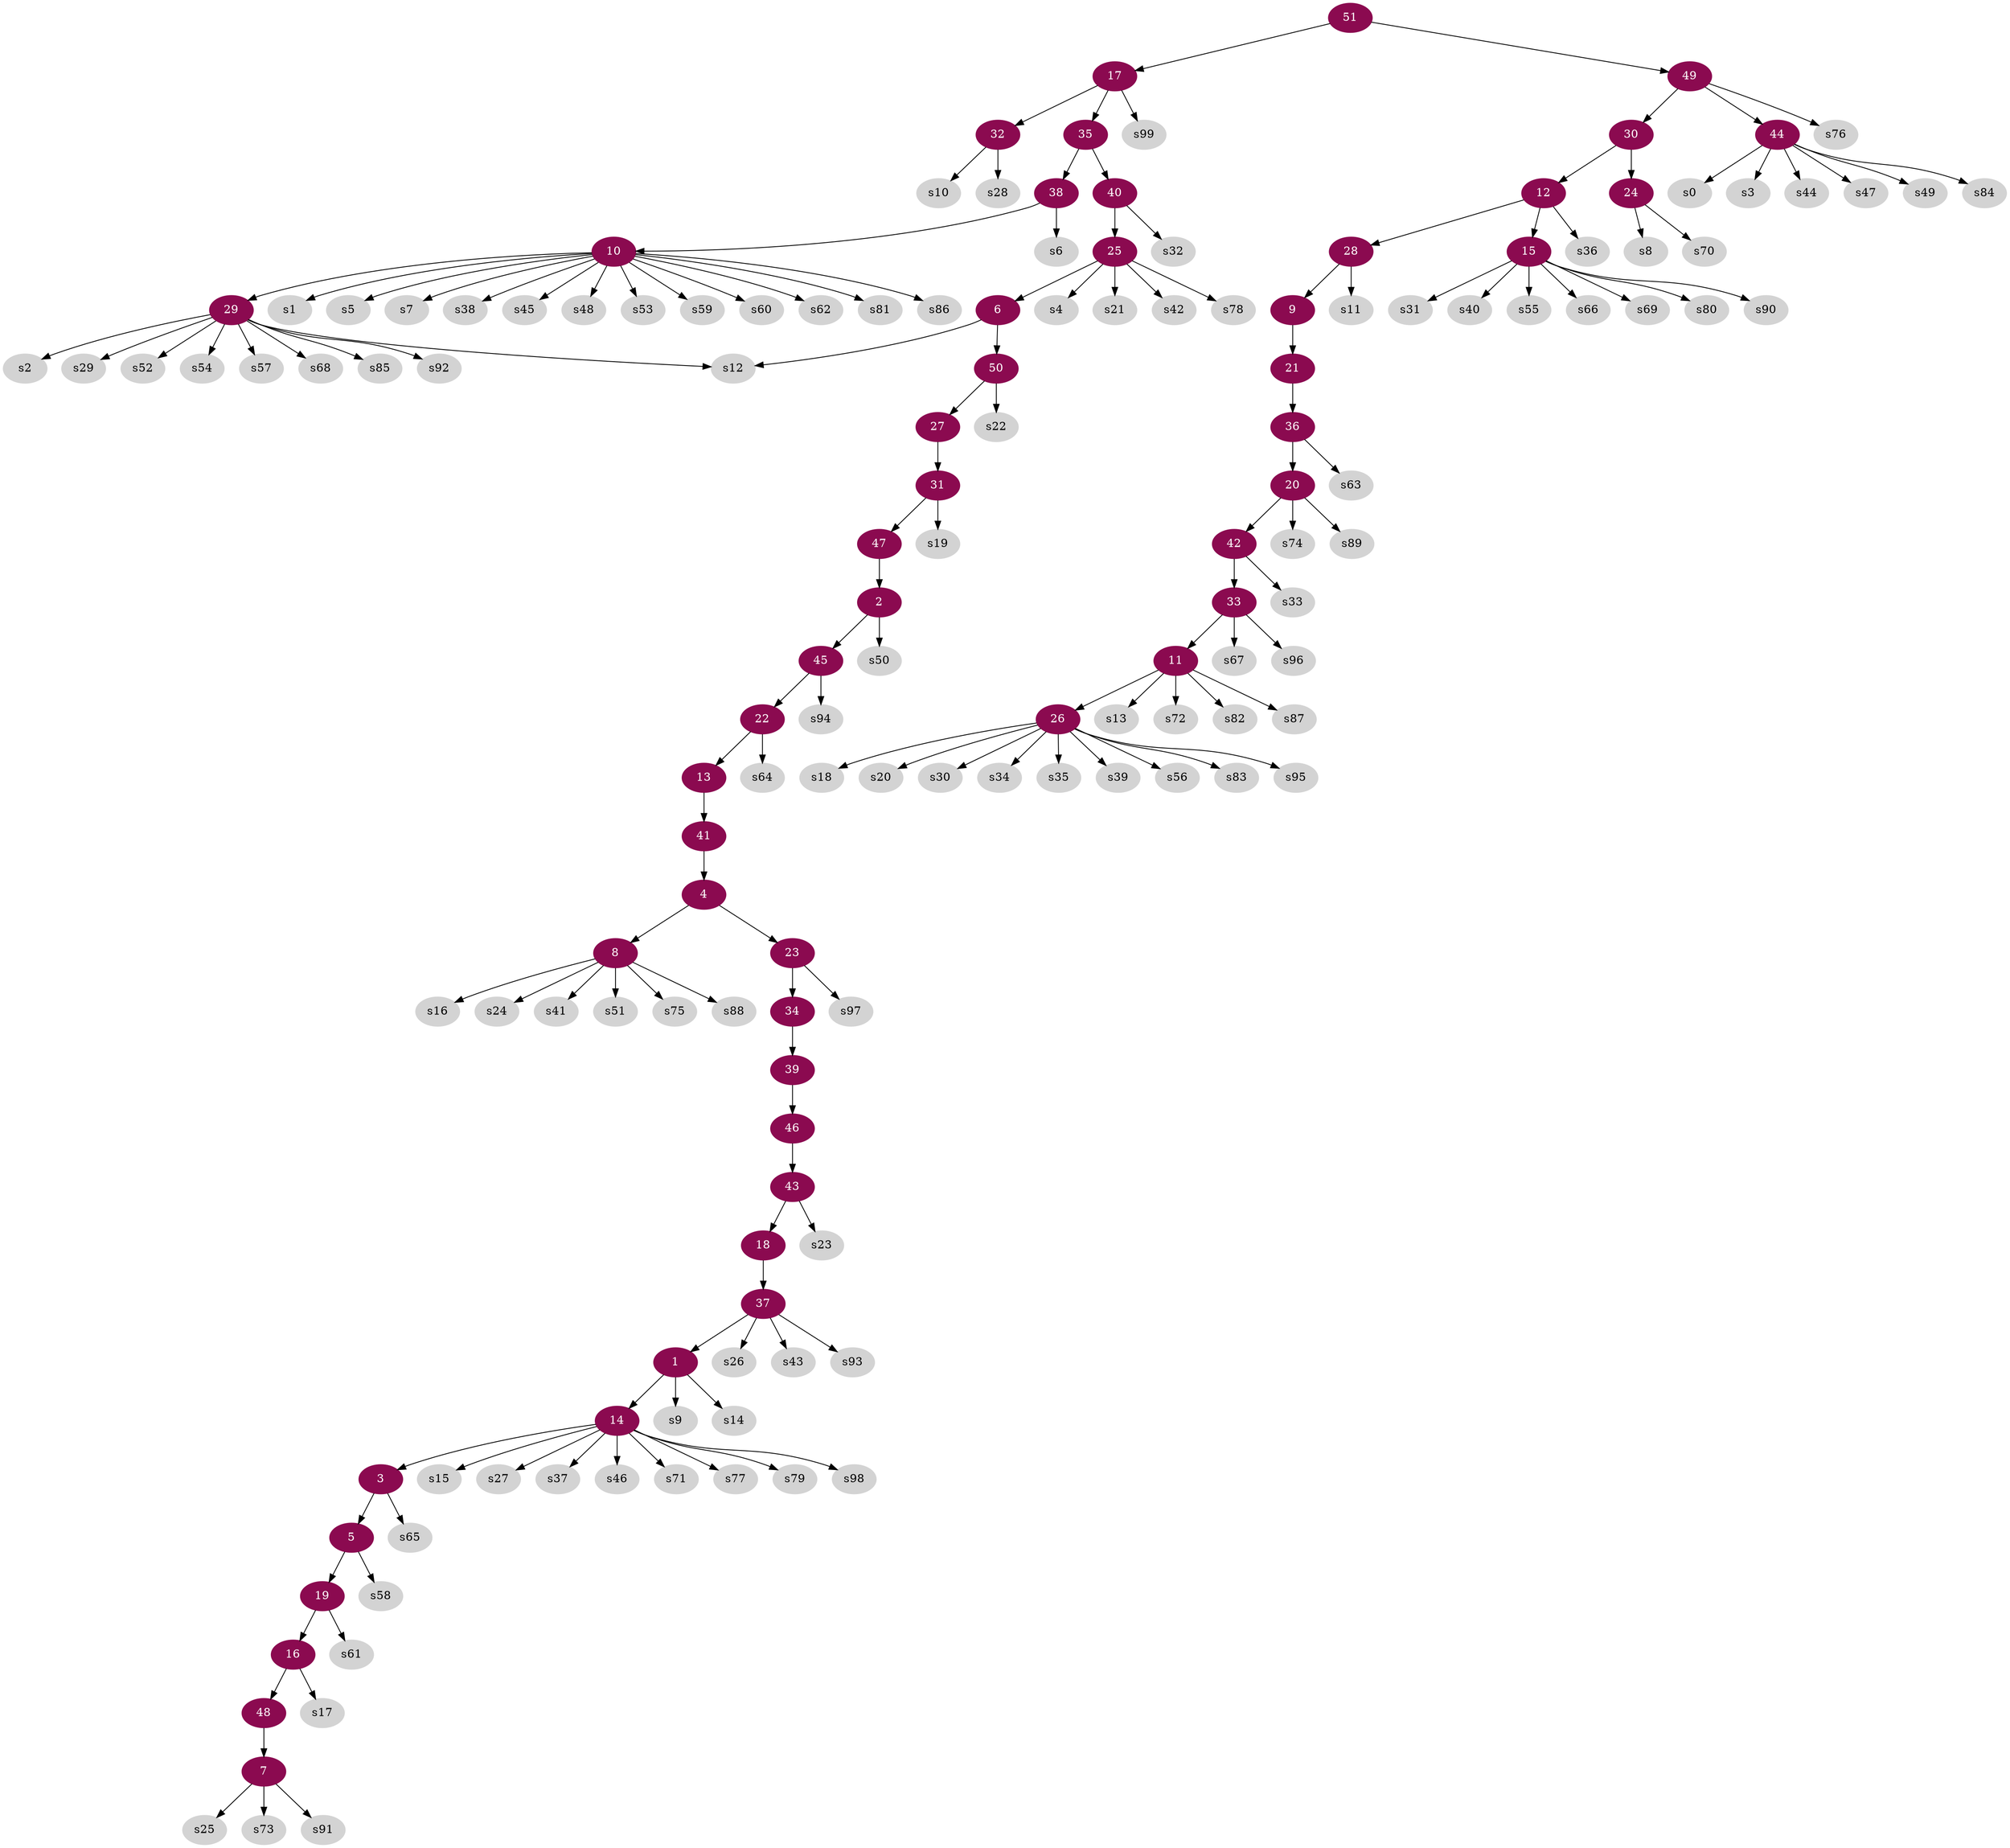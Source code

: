 digraph G {
node [color=deeppink4, style=filled, fontcolor=white];
37 -> 1;
47 -> 2;
14 -> 3;
41 -> 4;
3 -> 5;
25 -> 6;
48 -> 7;
4 -> 8;
28 -> 9;
38 -> 10;
33 -> 11;
30 -> 12;
22 -> 13;
1 -> 14;
12 -> 15;
19 -> 16;
51 -> 17;
43 -> 18;
5 -> 19;
36 -> 20;
9 -> 21;
45 -> 22;
4 -> 23;
30 -> 24;
40 -> 25;
11 -> 26;
50 -> 27;
12 -> 28;
10 -> 29;
49 -> 30;
27 -> 31;
17 -> 32;
42 -> 33;
23 -> 34;
17 -> 35;
21 -> 36;
18 -> 37;
35 -> 38;
34 -> 39;
35 -> 40;
13 -> 41;
20 -> 42;
46 -> 43;
49 -> 44;
2 -> 45;
39 -> 46;
31 -> 47;
16 -> 48;
51 -> 49;
6 -> 50;
node [color=lightgrey, style=filled, fontcolor=black];
1 -> s9;
1 -> s14;
2 -> s50;
3 -> s65;
5 -> s58;
6 -> s12;
7 -> s25;
7 -> s73;
7 -> s91;
8 -> s16;
8 -> s24;
8 -> s41;
8 -> s51;
8 -> s75;
8 -> s88;
10 -> s1;
10 -> s5;
10 -> s7;
10 -> s38;
10 -> s45;
10 -> s48;
10 -> s53;
10 -> s59;
10 -> s60;
10 -> s62;
10 -> s81;
10 -> s86;
11 -> s13;
11 -> s72;
11 -> s82;
11 -> s87;
12 -> s36;
14 -> s15;
14 -> s27;
14 -> s37;
14 -> s46;
14 -> s71;
14 -> s77;
14 -> s79;
14 -> s98;
15 -> s31;
15 -> s40;
15 -> s55;
15 -> s66;
15 -> s69;
15 -> s80;
15 -> s90;
16 -> s17;
17 -> s99;
19 -> s61;
20 -> s74;
20 -> s89;
22 -> s64;
23 -> s97;
24 -> s8;
24 -> s70;
25 -> s4;
25 -> s21;
25 -> s42;
25 -> s78;
26 -> s18;
26 -> s20;
26 -> s30;
26 -> s34;
26 -> s35;
26 -> s39;
26 -> s56;
26 -> s83;
26 -> s95;
28 -> s11;
29 -> s2;
29 -> s12;
29 -> s29;
29 -> s52;
29 -> s54;
29 -> s57;
29 -> s68;
29 -> s85;
29 -> s92;
31 -> s19;
32 -> s10;
32 -> s28;
33 -> s67;
33 -> s96;
36 -> s63;
37 -> s26;
37 -> s43;
37 -> s93;
38 -> s6;
40 -> s32;
42 -> s33;
43 -> s23;
44 -> s0;
44 -> s3;
44 -> s44;
44 -> s47;
44 -> s49;
44 -> s84;
45 -> s94;
49 -> s76;
50 -> s22;
}
